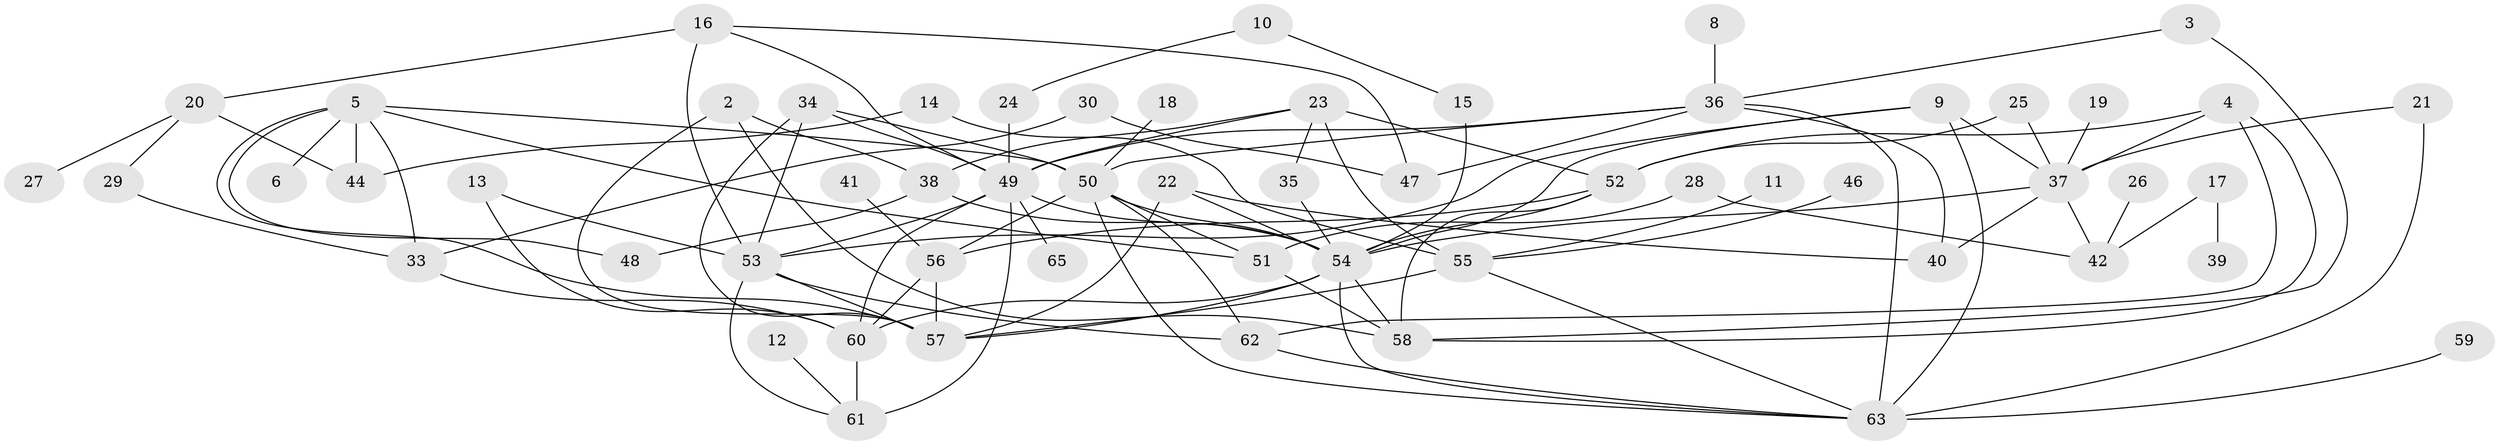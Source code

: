 // original degree distribution, {6: 0.07751937984496124, 4: 0.10852713178294573, 3: 0.2248062015503876, 0: 0.05426356589147287, 1: 0.20155038759689922, 5: 0.09302325581395349, 2: 0.23255813953488372, 7: 0.007751937984496124}
// Generated by graph-tools (version 1.1) at 2025/25/03/09/25 03:25:13]
// undirected, 58 vertices, 106 edges
graph export_dot {
graph [start="1"]
  node [color=gray90,style=filled];
  2;
  3;
  4;
  5;
  6;
  8;
  9;
  10;
  11;
  12;
  13;
  14;
  15;
  16;
  17;
  18;
  19;
  20;
  21;
  22;
  23;
  24;
  25;
  26;
  27;
  28;
  29;
  30;
  33;
  34;
  35;
  36;
  37;
  38;
  39;
  40;
  41;
  42;
  44;
  46;
  47;
  48;
  49;
  50;
  51;
  52;
  53;
  54;
  55;
  56;
  57;
  58;
  59;
  60;
  61;
  62;
  63;
  65;
  2 -- 38 [weight=1.0];
  2 -- 57 [weight=1.0];
  2 -- 58 [weight=1.0];
  3 -- 36 [weight=1.0];
  3 -- 58 [weight=1.0];
  4 -- 37 [weight=1.0];
  4 -- 52 [weight=1.0];
  4 -- 58 [weight=1.0];
  4 -- 62 [weight=1.0];
  5 -- 6 [weight=1.0];
  5 -- 33 [weight=1.0];
  5 -- 44 [weight=1.0];
  5 -- 48 [weight=1.0];
  5 -- 50 [weight=1.0];
  5 -- 51 [weight=1.0];
  5 -- 57 [weight=1.0];
  8 -- 36 [weight=1.0];
  9 -- 37 [weight=1.0];
  9 -- 53 [weight=1.0];
  9 -- 54 [weight=1.0];
  9 -- 63 [weight=2.0];
  10 -- 15 [weight=1.0];
  10 -- 24 [weight=1.0];
  11 -- 55 [weight=1.0];
  12 -- 61 [weight=1.0];
  13 -- 53 [weight=1.0];
  13 -- 60 [weight=1.0];
  14 -- 44 [weight=1.0];
  14 -- 55 [weight=1.0];
  15 -- 54 [weight=1.0];
  16 -- 20 [weight=1.0];
  16 -- 47 [weight=1.0];
  16 -- 49 [weight=1.0];
  16 -- 53 [weight=1.0];
  17 -- 39 [weight=1.0];
  17 -- 42 [weight=1.0];
  18 -- 50 [weight=2.0];
  19 -- 37 [weight=1.0];
  20 -- 27 [weight=1.0];
  20 -- 29 [weight=1.0];
  20 -- 44 [weight=1.0];
  21 -- 37 [weight=1.0];
  21 -- 63 [weight=1.0];
  22 -- 40 [weight=1.0];
  22 -- 54 [weight=1.0];
  22 -- 57 [weight=1.0];
  23 -- 35 [weight=1.0];
  23 -- 38 [weight=1.0];
  23 -- 49 [weight=1.0];
  23 -- 52 [weight=2.0];
  23 -- 55 [weight=1.0];
  24 -- 49 [weight=1.0];
  25 -- 37 [weight=1.0];
  25 -- 52 [weight=1.0];
  26 -- 42 [weight=1.0];
  28 -- 42 [weight=1.0];
  28 -- 51 [weight=1.0];
  29 -- 33 [weight=1.0];
  30 -- 33 [weight=1.0];
  30 -- 47 [weight=1.0];
  33 -- 60 [weight=1.0];
  34 -- 49 [weight=1.0];
  34 -- 50 [weight=1.0];
  34 -- 53 [weight=1.0];
  34 -- 57 [weight=1.0];
  35 -- 54 [weight=1.0];
  36 -- 40 [weight=1.0];
  36 -- 47 [weight=1.0];
  36 -- 49 [weight=1.0];
  36 -- 50 [weight=1.0];
  36 -- 63 [weight=1.0];
  37 -- 40 [weight=1.0];
  37 -- 42 [weight=1.0];
  37 -- 54 [weight=1.0];
  38 -- 48 [weight=1.0];
  38 -- 54 [weight=1.0];
  41 -- 56 [weight=1.0];
  46 -- 55 [weight=1.0];
  49 -- 53 [weight=1.0];
  49 -- 54 [weight=1.0];
  49 -- 60 [weight=2.0];
  49 -- 61 [weight=1.0];
  49 -- 65 [weight=1.0];
  50 -- 51 [weight=1.0];
  50 -- 54 [weight=1.0];
  50 -- 56 [weight=1.0];
  50 -- 62 [weight=1.0];
  50 -- 63 [weight=1.0];
  51 -- 58 [weight=1.0];
  52 -- 54 [weight=1.0];
  52 -- 56 [weight=1.0];
  52 -- 58 [weight=1.0];
  53 -- 57 [weight=2.0];
  53 -- 61 [weight=1.0];
  53 -- 62 [weight=1.0];
  54 -- 57 [weight=1.0];
  54 -- 58 [weight=1.0];
  54 -- 60 [weight=1.0];
  54 -- 63 [weight=1.0];
  55 -- 57 [weight=2.0];
  55 -- 63 [weight=1.0];
  56 -- 57 [weight=1.0];
  56 -- 60 [weight=1.0];
  59 -- 63 [weight=1.0];
  60 -- 61 [weight=2.0];
  62 -- 63 [weight=1.0];
}
